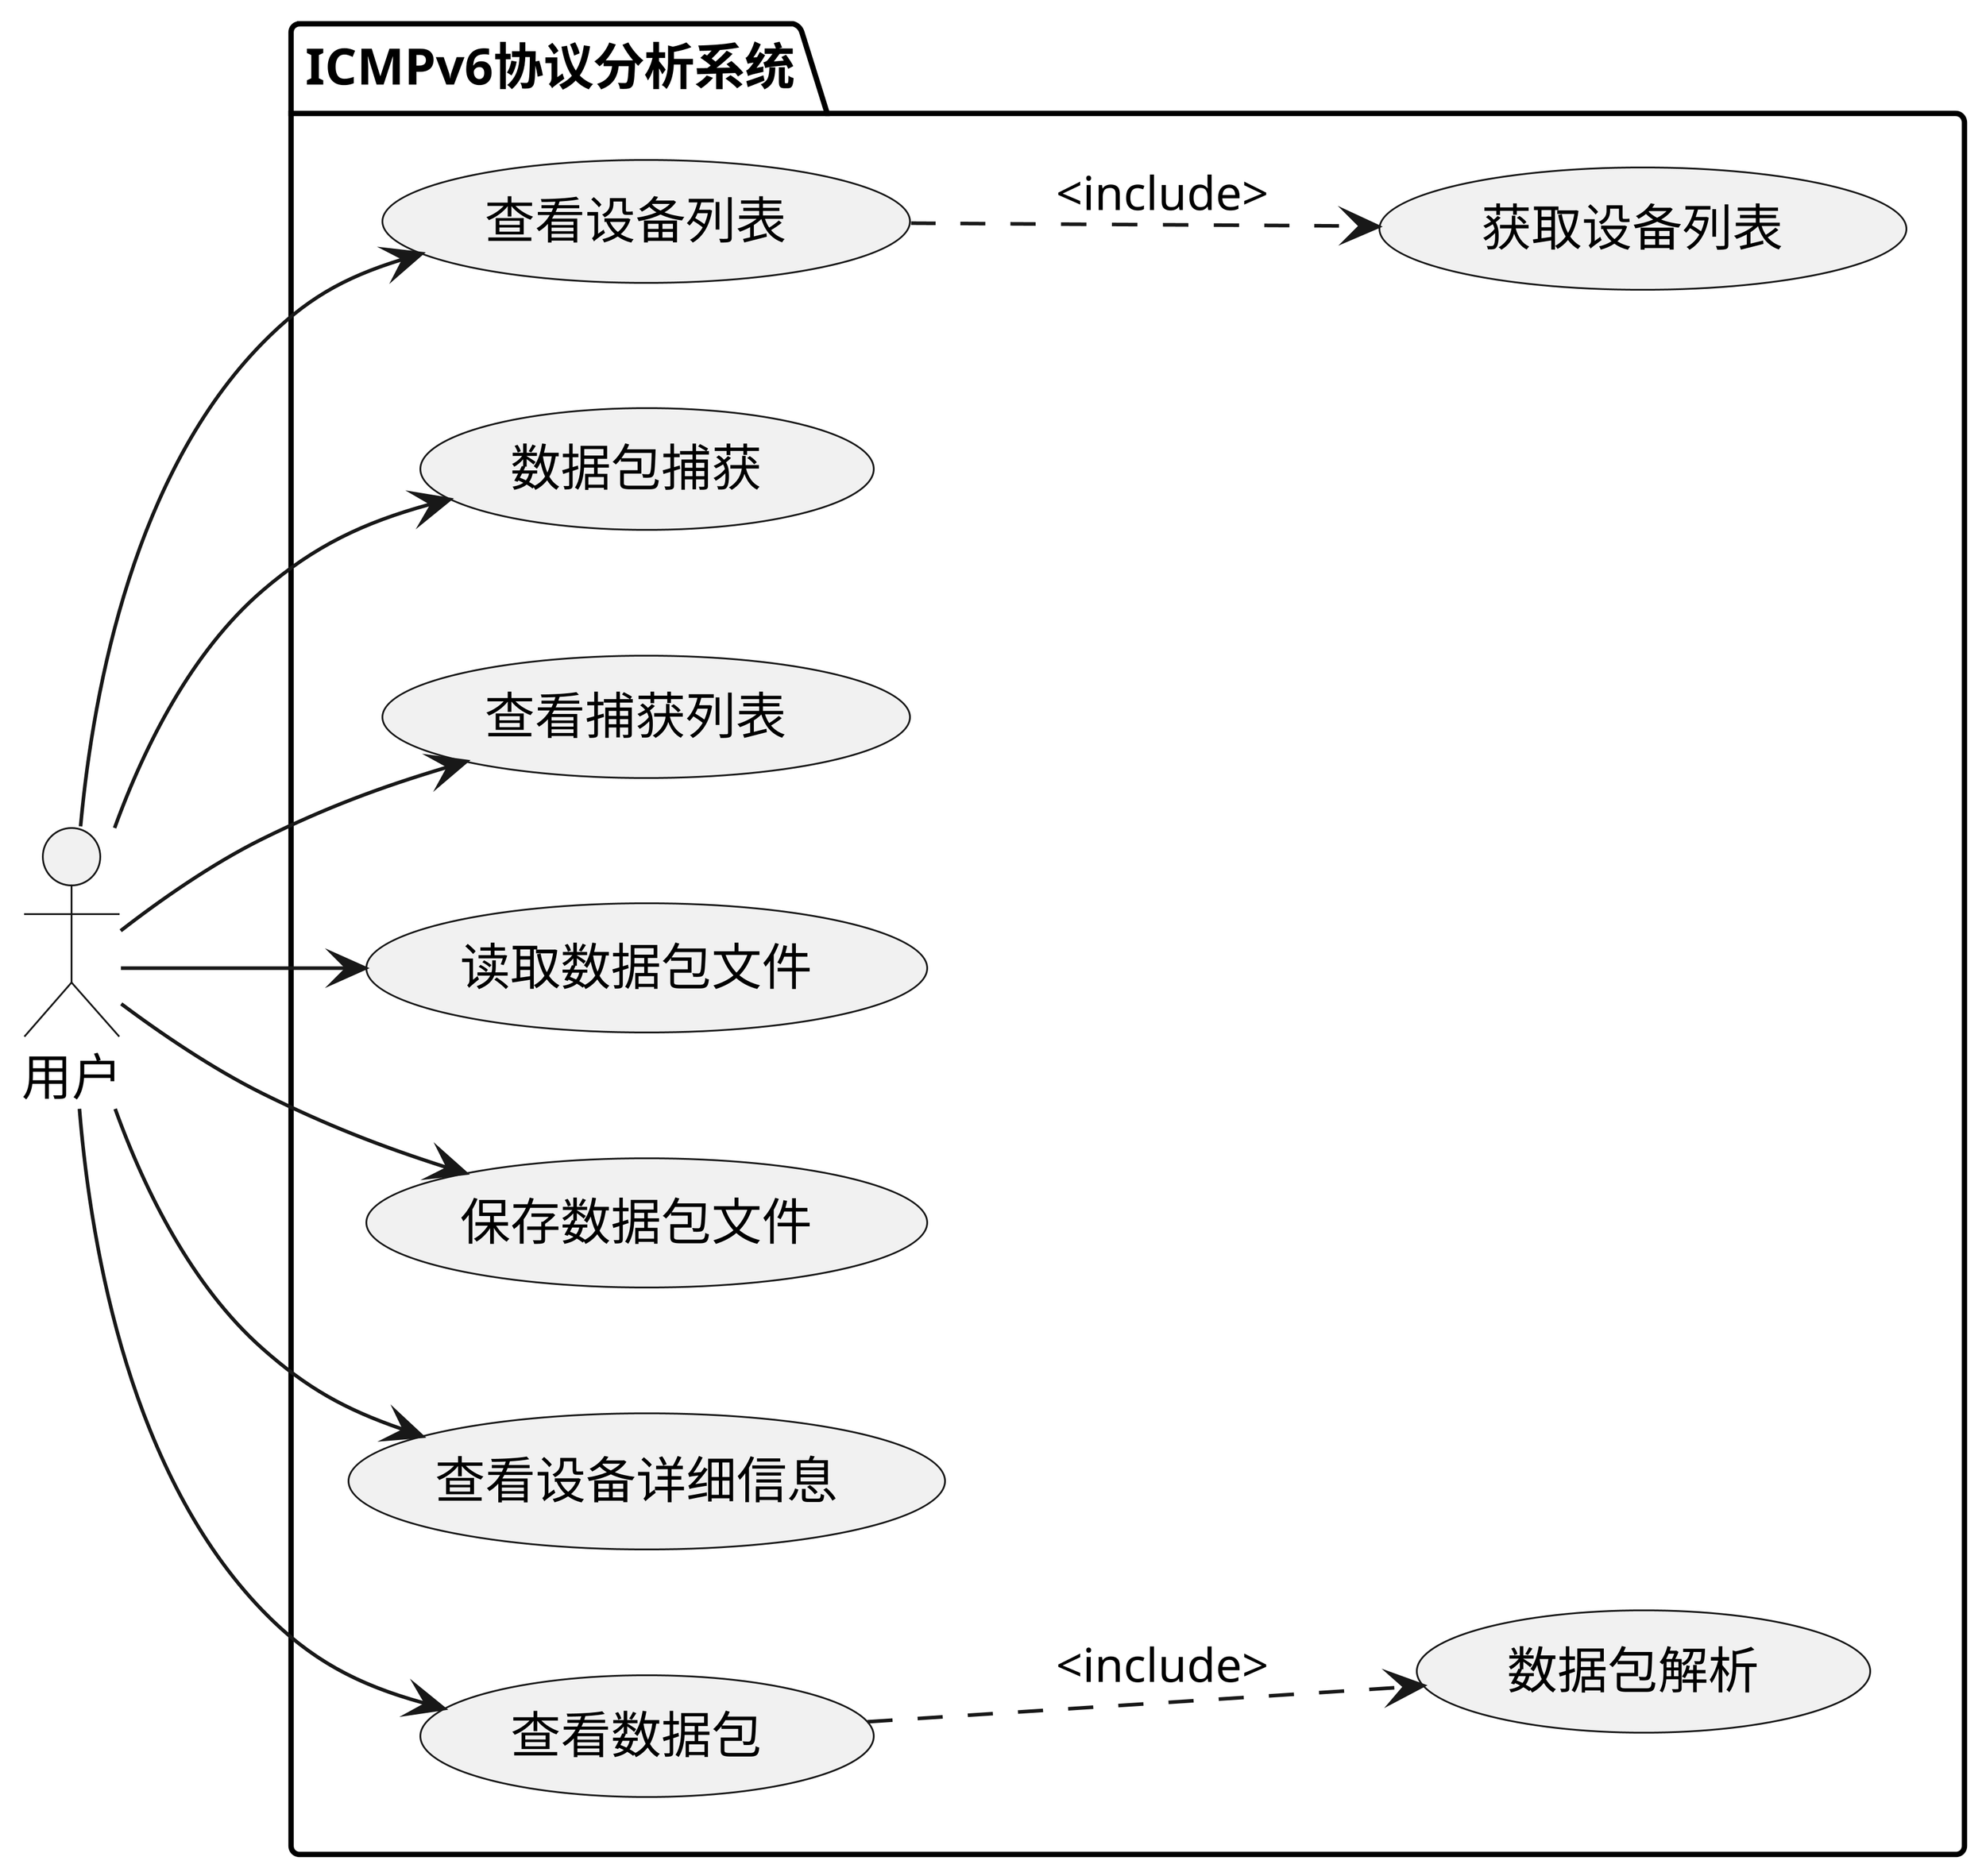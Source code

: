 ﻿@startuml
'https://plantuml.com/use-case-diagram

skinparam dpi 600
left to right direction

actor 用户 as User

package ICMPv6协议分析系统 {
    
    usecase 查看设备列表
    usecase 获取设备列表

    usecase 数据包捕获
    usecase 查看捕获列表
    usecase 读取数据包文件
    usecase 保存数据包文件

    usecase 查看设备详细信息
    usecase 查看数据包
    usecase 数据包解析
}

User --> 查看设备列表
User --> 数据包捕获
查看设备列表 ..> 获取设备列表: <include>

User --> 查看捕获列表
User --> 读取数据包文件
User --> 保存数据包文件
查看数据包 ..> 数据包解析 :<include>

User --> 查看设备详细信息
User --> 查看数据包

@enduml